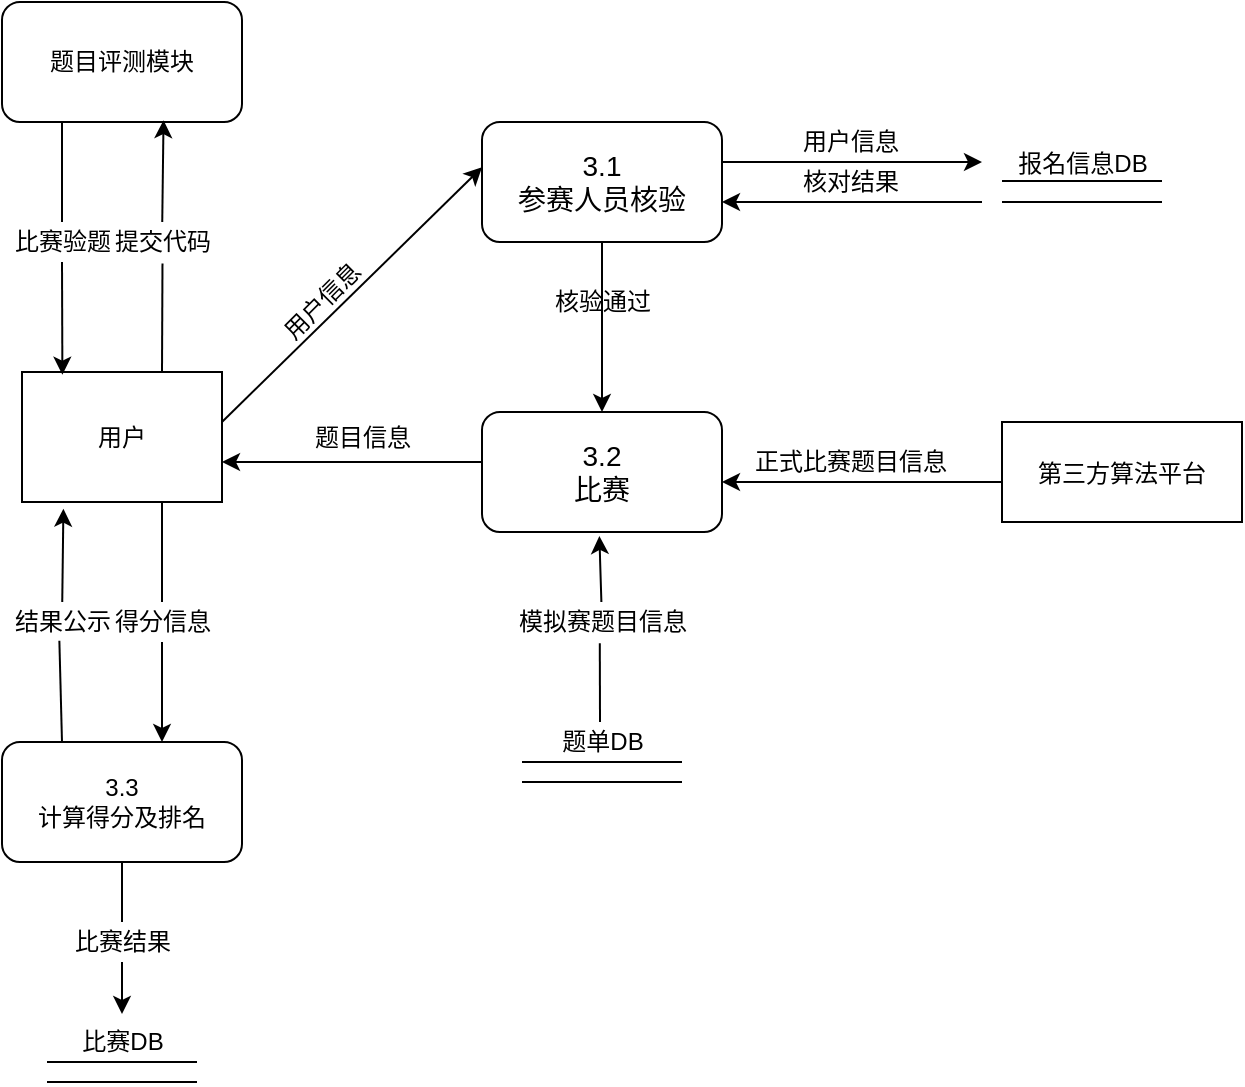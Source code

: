<mxfile version="17.1.4" type="github">
  <diagram id="MtAmN1gWN1stzAJyf5pG" name="第 1 页">
    <mxGraphModel dx="1117" dy="611" grid="1" gridSize="10" guides="1" tooltips="1" connect="0" arrows="1" fold="1" page="1" pageScale="1" pageWidth="827" pageHeight="1169" math="0" shadow="0">
      <root>
        <mxCell id="0" />
        <mxCell id="1" parent="0" />
        <mxCell id="pAkXUdGF3VK3-g7UU75k-1" value="用户" style="rounded=0;whiteSpace=wrap;html=1;" parent="1" vertex="1">
          <mxGeometry x="30" y="325" width="100" height="65" as="geometry" />
        </mxCell>
        <mxCell id="sEVKIMjzkpmvg2Q95Bz1-1" value="" style="endArrow=classic;html=1;rounded=0;entryX=0;entryY=0.378;entryDx=0;entryDy=0;entryPerimeter=0;" parent="1" target="sEVKIMjzkpmvg2Q95Bz1-2" edge="1">
          <mxGeometry width="50" height="50" relative="1" as="geometry">
            <mxPoint x="130" y="350" as="sourcePoint" />
            <mxPoint x="250" y="230" as="targetPoint" />
          </mxGeometry>
        </mxCell>
        <mxCell id="sEVKIMjzkpmvg2Q95Bz1-3" value="用户信息" style="text;html=1;resizable=0;autosize=1;align=center;verticalAlign=middle;points=[];fillColor=none;strokeColor=none;rounded=0;rotation=-45;" parent="1" vertex="1">
          <mxGeometry x="150" y="280" width="60" height="20" as="geometry" />
        </mxCell>
        <mxCell id="sEVKIMjzkpmvg2Q95Bz1-8" value="" style="endArrow=classic;html=1;rounded=0;fontSize=14;" parent="1" edge="1">
          <mxGeometry width="50" height="50" relative="1" as="geometry">
            <mxPoint x="260" y="370" as="sourcePoint" />
            <mxPoint x="130" y="370" as="targetPoint" />
          </mxGeometry>
        </mxCell>
        <mxCell id="sEVKIMjzkpmvg2Q95Bz1-9" value="3.2&lt;br&gt;比赛" style="rounded=1;whiteSpace=wrap;html=1;fontSize=14;" parent="1" vertex="1">
          <mxGeometry x="260" y="345" width="120" height="60" as="geometry" />
        </mxCell>
        <mxCell id="sEVKIMjzkpmvg2Q95Bz1-12" value="" style="endArrow=classic;html=1;rounded=0;fontSize=14;" parent="1" edge="1">
          <mxGeometry width="50" height="50" relative="1" as="geometry">
            <mxPoint x="520" y="380" as="sourcePoint" />
            <mxPoint x="380" y="380" as="targetPoint" />
          </mxGeometry>
        </mxCell>
        <mxCell id="sEVKIMjzkpmvg2Q95Bz1-13" value="&lt;font style=&quot;font-size: 12px&quot;&gt;第三方算法平台&lt;/font&gt;" style="rounded=0;whiteSpace=wrap;html=1;fontSize=14;" parent="1" vertex="1">
          <mxGeometry x="520" y="350" width="120" height="50" as="geometry" />
        </mxCell>
        <mxCell id="sEVKIMjzkpmvg2Q95Bz1-14" value="" style="endArrow=classic;html=1;rounded=0;fontSize=14;entryX=0.489;entryY=1.033;entryDx=0;entryDy=0;entryPerimeter=0;startArrow=none;" parent="1" source="sEVKIMjzkpmvg2Q95Bz1-23" target="sEVKIMjzkpmvg2Q95Bz1-9" edge="1">
          <mxGeometry width="50" height="50" relative="1" as="geometry">
            <mxPoint x="319" y="490" as="sourcePoint" />
            <mxPoint x="340" y="400" as="targetPoint" />
          </mxGeometry>
        </mxCell>
        <mxCell id="sEVKIMjzkpmvg2Q95Bz1-17" value="" style="endArrow=none;html=1;rounded=0;fontSize=14;" parent="1" edge="1">
          <mxGeometry width="50" height="50" relative="1" as="geometry">
            <mxPoint x="520" y="240" as="sourcePoint" />
            <mxPoint x="600" y="240" as="targetPoint" />
          </mxGeometry>
        </mxCell>
        <mxCell id="sEVKIMjzkpmvg2Q95Bz1-18" value="" style="endArrow=none;html=1;rounded=0;fontSize=14;" parent="1" edge="1">
          <mxGeometry width="50" height="50" relative="1" as="geometry">
            <mxPoint x="520" y="229.5" as="sourcePoint" />
            <mxPoint x="600" y="229.5" as="targetPoint" />
          </mxGeometry>
        </mxCell>
        <mxCell id="sEVKIMjzkpmvg2Q95Bz1-19" value="" style="endArrow=none;html=1;rounded=0;fontSize=14;" parent="1" edge="1">
          <mxGeometry width="50" height="50" relative="1" as="geometry">
            <mxPoint x="280" y="520" as="sourcePoint" />
            <mxPoint x="360" y="520" as="targetPoint" />
          </mxGeometry>
        </mxCell>
        <mxCell id="sEVKIMjzkpmvg2Q95Bz1-20" value="" style="endArrow=none;html=1;rounded=0;fontSize=14;" parent="1" edge="1">
          <mxGeometry width="50" height="50" relative="1" as="geometry">
            <mxPoint x="280" y="530" as="sourcePoint" />
            <mxPoint x="360" y="530" as="targetPoint" />
          </mxGeometry>
        </mxCell>
        <mxCell id="sEVKIMjzkpmvg2Q95Bz1-21" value="&lt;font style=&quot;font-size: 12px&quot;&gt;报名信息DB&lt;/font&gt;" style="text;html=1;resizable=0;autosize=1;align=center;verticalAlign=middle;points=[];fillColor=none;strokeColor=none;rounded=0;fontSize=14;" parent="1" vertex="1">
          <mxGeometry x="520" y="210" width="80" height="20" as="geometry" />
        </mxCell>
        <mxCell id="sEVKIMjzkpmvg2Q95Bz1-22" value="题单DB" style="text;html=1;resizable=0;autosize=1;align=center;verticalAlign=middle;points=[];fillColor=none;strokeColor=none;rounded=0;fontSize=12;" parent="1" vertex="1">
          <mxGeometry x="290" y="500" width="60" height="20" as="geometry" />
        </mxCell>
        <mxCell id="sEVKIMjzkpmvg2Q95Bz1-23" value="模拟赛题目信息" style="text;html=1;resizable=0;autosize=1;align=center;verticalAlign=middle;points=[];fillColor=none;strokeColor=none;rounded=0;fontSize=12;" parent="1" vertex="1">
          <mxGeometry x="270" y="440" width="100" height="20" as="geometry" />
        </mxCell>
        <mxCell id="sEVKIMjzkpmvg2Q95Bz1-24" value="" style="endArrow=none;html=1;rounded=0;fontSize=14;entryX=0.489;entryY=1.033;entryDx=0;entryDy=0;entryPerimeter=0;" parent="1" target="sEVKIMjzkpmvg2Q95Bz1-23" edge="1">
          <mxGeometry width="50" height="50" relative="1" as="geometry">
            <mxPoint x="319" y="500" as="sourcePoint" />
            <mxPoint x="318.68" y="401.98" as="targetPoint" />
          </mxGeometry>
        </mxCell>
        <mxCell id="sEVKIMjzkpmvg2Q95Bz1-26" value="核验通过" style="text;html=1;resizable=0;autosize=1;align=center;verticalAlign=middle;points=[];fillColor=none;strokeColor=none;rounded=0;fontSize=12;" parent="1" vertex="1">
          <mxGeometry x="290" y="280" width="60" height="20" as="geometry" />
        </mxCell>
        <mxCell id="sEVKIMjzkpmvg2Q95Bz1-2" value="3.1&lt;br style=&quot;font-size: 14px;&quot;&gt;参赛人员核验" style="rounded=1;whiteSpace=wrap;html=1;fontSize=14;" parent="1" vertex="1">
          <mxGeometry x="260" y="200" width="120" height="60" as="geometry" />
        </mxCell>
        <mxCell id="sEVKIMjzkpmvg2Q95Bz1-4" value="" style="endArrow=classic;html=1;rounded=0;fontSize=14;" parent="1" edge="1">
          <mxGeometry width="50" height="50" relative="1" as="geometry">
            <mxPoint x="380" y="220" as="sourcePoint" />
            <mxPoint x="510" y="220" as="targetPoint" />
          </mxGeometry>
        </mxCell>
        <mxCell id="sEVKIMjzkpmvg2Q95Bz1-5" value="" style="endArrow=classic;html=1;rounded=0;fontSize=14;" parent="1" edge="1">
          <mxGeometry width="50" height="50" relative="1" as="geometry">
            <mxPoint x="510" y="240" as="sourcePoint" />
            <mxPoint x="380" y="240" as="targetPoint" />
          </mxGeometry>
        </mxCell>
        <mxCell id="sEVKIMjzkpmvg2Q95Bz1-16" value="" style="endArrow=classic;html=1;rounded=0;fontSize=14;" parent="1" target="sEVKIMjzkpmvg2Q95Bz1-9" edge="1">
          <mxGeometry width="50" height="50" relative="1" as="geometry">
            <mxPoint x="320" y="260" as="sourcePoint" />
            <mxPoint x="370" y="210" as="targetPoint" />
          </mxGeometry>
        </mxCell>
        <mxCell id="sEVKIMjzkpmvg2Q95Bz1-27" value="用户信息" style="text;html=1;resizable=0;autosize=1;align=center;verticalAlign=middle;points=[];fillColor=none;strokeColor=none;rounded=0;fontSize=12;" parent="1" vertex="1">
          <mxGeometry x="414" y="200" width="60" height="20" as="geometry" />
        </mxCell>
        <mxCell id="sEVKIMjzkpmvg2Q95Bz1-28" value="核对结果" style="text;html=1;resizable=0;autosize=1;align=center;verticalAlign=middle;points=[];fillColor=none;strokeColor=none;rounded=0;fontSize=12;" parent="1" vertex="1">
          <mxGeometry x="414" y="220" width="60" height="20" as="geometry" />
        </mxCell>
        <mxCell id="sEVKIMjzkpmvg2Q95Bz1-29" value="正式比赛题目信息" style="text;html=1;resizable=0;autosize=1;align=center;verticalAlign=middle;points=[];fillColor=none;strokeColor=none;rounded=0;fontSize=12;" parent="1" vertex="1">
          <mxGeometry x="389" y="360" width="110" height="20" as="geometry" />
        </mxCell>
        <mxCell id="sEVKIMjzkpmvg2Q95Bz1-36" value="题目评测模块" style="rounded=1;whiteSpace=wrap;html=1;fontSize=12;" parent="1" vertex="1">
          <mxGeometry x="20" y="140" width="120" height="60" as="geometry" />
        </mxCell>
        <mxCell id="sEVKIMjzkpmvg2Q95Bz1-40" value="题目信息" style="text;html=1;resizable=0;autosize=1;align=center;verticalAlign=middle;points=[];fillColor=none;strokeColor=none;rounded=0;fontSize=12;" parent="1" vertex="1">
          <mxGeometry x="170" y="347.5" width="60" height="20" as="geometry" />
        </mxCell>
        <mxCell id="HWCjWkDuANTWGm1I4SdF-3" value="" style="endArrow=classic;html=1;rounded=0;entryX=0.673;entryY=0.985;entryDx=0;entryDy=0;entryPerimeter=0;startArrow=none;" edge="1" parent="1" source="HWCjWkDuANTWGm1I4SdF-4" target="sEVKIMjzkpmvg2Q95Bz1-36">
          <mxGeometry width="50" height="50" relative="1" as="geometry">
            <mxPoint x="100" y="325" as="sourcePoint" />
            <mxPoint x="150" y="275" as="targetPoint" />
          </mxGeometry>
        </mxCell>
        <mxCell id="HWCjWkDuANTWGm1I4SdF-4" value="提交代码" style="text;html=1;resizable=0;autosize=1;align=center;verticalAlign=middle;points=[];fillColor=none;strokeColor=none;rounded=0;" vertex="1" parent="1">
          <mxGeometry x="70" y="250" width="60" height="20" as="geometry" />
        </mxCell>
        <mxCell id="HWCjWkDuANTWGm1I4SdF-7" value="" style="endArrow=none;html=1;rounded=0;entryX=0.504;entryY=1.039;entryDx=0;entryDy=0;entryPerimeter=0;" edge="1" parent="1" target="HWCjWkDuANTWGm1I4SdF-4">
          <mxGeometry width="50" height="50" relative="1" as="geometry">
            <mxPoint x="100" y="325" as="sourcePoint" />
            <mxPoint x="100.76" y="199.1" as="targetPoint" />
          </mxGeometry>
        </mxCell>
        <mxCell id="HWCjWkDuANTWGm1I4SdF-8" value="" style="endArrow=classic;html=1;rounded=0;startArrow=none;entryX=0.202;entryY=0.021;entryDx=0;entryDy=0;entryPerimeter=0;" edge="1" parent="1" target="pAkXUdGF3VK3-g7UU75k-1">
          <mxGeometry width="50" height="50" relative="1" as="geometry">
            <mxPoint x="50" y="270" as="sourcePoint" />
            <mxPoint x="50" y="320" as="targetPoint" />
          </mxGeometry>
        </mxCell>
        <mxCell id="HWCjWkDuANTWGm1I4SdF-9" value="比赛验题" style="text;html=1;resizable=0;autosize=1;align=center;verticalAlign=middle;points=[];fillColor=none;strokeColor=none;rounded=0;" vertex="1" parent="1">
          <mxGeometry x="20" y="250" width="60" height="20" as="geometry" />
        </mxCell>
        <mxCell id="HWCjWkDuANTWGm1I4SdF-10" value="" style="endArrow=none;html=1;rounded=0;" edge="1" parent="1">
          <mxGeometry width="50" height="50" relative="1" as="geometry">
            <mxPoint x="50" y="200" as="sourcePoint" />
            <mxPoint x="50" y="250" as="targetPoint" />
          </mxGeometry>
        </mxCell>
        <mxCell id="HWCjWkDuANTWGm1I4SdF-11" value="" style="endArrow=classic;html=1;rounded=0;startArrow=none;" edge="1" parent="1" source="HWCjWkDuANTWGm1I4SdF-12">
          <mxGeometry width="50" height="50" relative="1" as="geometry">
            <mxPoint x="100" y="390" as="sourcePoint" />
            <mxPoint x="100" y="510" as="targetPoint" />
          </mxGeometry>
        </mxCell>
        <mxCell id="HWCjWkDuANTWGm1I4SdF-12" value="得分信息" style="text;html=1;resizable=0;autosize=1;align=center;verticalAlign=middle;points=[];fillColor=none;strokeColor=none;rounded=0;" vertex="1" parent="1">
          <mxGeometry x="70" y="440" width="60" height="20" as="geometry" />
        </mxCell>
        <mxCell id="HWCjWkDuANTWGm1I4SdF-13" value="" style="endArrow=none;html=1;rounded=0;" edge="1" parent="1" target="HWCjWkDuANTWGm1I4SdF-12">
          <mxGeometry width="50" height="50" relative="1" as="geometry">
            <mxPoint x="100" y="390" as="sourcePoint" />
            <mxPoint x="100" y="510.0" as="targetPoint" />
          </mxGeometry>
        </mxCell>
        <mxCell id="HWCjWkDuANTWGm1I4SdF-14" value="3.3&lt;br&gt;计算得分及排名" style="rounded=1;whiteSpace=wrap;html=1;" vertex="1" parent="1">
          <mxGeometry x="20" y="510" width="120" height="60" as="geometry" />
        </mxCell>
        <mxCell id="HWCjWkDuANTWGm1I4SdF-16" value="" style="endArrow=classic;html=1;rounded=0;fontSize=12;entryX=0.207;entryY=1.051;entryDx=0;entryDy=0;entryPerimeter=0;startArrow=none;" edge="1" parent="1" source="HWCjWkDuANTWGm1I4SdF-17" target="pAkXUdGF3VK3-g7UU75k-1">
          <mxGeometry width="50" height="50" relative="1" as="geometry">
            <mxPoint x="50" y="510" as="sourcePoint" />
            <mxPoint x="100" y="460" as="targetPoint" />
          </mxGeometry>
        </mxCell>
        <mxCell id="HWCjWkDuANTWGm1I4SdF-17" value="结果公示" style="text;html=1;resizable=0;autosize=1;align=center;verticalAlign=middle;points=[];fillColor=none;strokeColor=none;rounded=0;fontSize=12;" vertex="1" parent="1">
          <mxGeometry x="20" y="440" width="60" height="20" as="geometry" />
        </mxCell>
        <mxCell id="HWCjWkDuANTWGm1I4SdF-18" value="" style="endArrow=none;html=1;rounded=0;fontSize=12;entryX=0.478;entryY=0.967;entryDx=0;entryDy=0;entryPerimeter=0;" edge="1" parent="1" target="HWCjWkDuANTWGm1I4SdF-17">
          <mxGeometry width="50" height="50" relative="1" as="geometry">
            <mxPoint x="50" y="510" as="sourcePoint" />
            <mxPoint x="50.7" y="393.315" as="targetPoint" />
          </mxGeometry>
        </mxCell>
        <mxCell id="HWCjWkDuANTWGm1I4SdF-19" value="" style="endArrow=classic;html=1;rounded=0;fontSize=12;startArrow=none;entryX=0.5;entryY=-0.2;entryDx=0;entryDy=0;entryPerimeter=0;" edge="1" parent="1" source="HWCjWkDuANTWGm1I4SdF-20" target="HWCjWkDuANTWGm1I4SdF-24">
          <mxGeometry width="50" height="50" relative="1" as="geometry">
            <mxPoint x="80" y="570" as="sourcePoint" />
            <mxPoint x="80" y="640" as="targetPoint" />
          </mxGeometry>
        </mxCell>
        <mxCell id="HWCjWkDuANTWGm1I4SdF-20" value="比赛结果" style="text;html=1;resizable=0;autosize=1;align=center;verticalAlign=middle;points=[];fillColor=none;strokeColor=none;rounded=0;fontSize=12;" vertex="1" parent="1">
          <mxGeometry x="50" y="600" width="60" height="20" as="geometry" />
        </mxCell>
        <mxCell id="HWCjWkDuANTWGm1I4SdF-21" value="" style="endArrow=none;html=1;rounded=0;fontSize=12;" edge="1" parent="1" target="HWCjWkDuANTWGm1I4SdF-20">
          <mxGeometry width="50" height="50" relative="1" as="geometry">
            <mxPoint x="80" y="570" as="sourcePoint" />
            <mxPoint x="80" y="640" as="targetPoint" />
          </mxGeometry>
        </mxCell>
        <mxCell id="HWCjWkDuANTWGm1I4SdF-25" value="" style="group" vertex="1" connectable="0" parent="1">
          <mxGeometry x="42.5" y="650" width="75" height="30" as="geometry" />
        </mxCell>
        <mxCell id="HWCjWkDuANTWGm1I4SdF-22" value="" style="endArrow=none;html=1;rounded=0;fontSize=12;" edge="1" parent="HWCjWkDuANTWGm1I4SdF-25">
          <mxGeometry width="50" height="50" relative="1" as="geometry">
            <mxPoint y="20" as="sourcePoint" />
            <mxPoint x="75" y="20" as="targetPoint" />
          </mxGeometry>
        </mxCell>
        <mxCell id="HWCjWkDuANTWGm1I4SdF-23" value="" style="endArrow=none;html=1;rounded=0;fontSize=12;" edge="1" parent="HWCjWkDuANTWGm1I4SdF-25">
          <mxGeometry width="50" height="50" relative="1" as="geometry">
            <mxPoint y="30" as="sourcePoint" />
            <mxPoint x="75" y="30" as="targetPoint" />
          </mxGeometry>
        </mxCell>
        <mxCell id="HWCjWkDuANTWGm1I4SdF-24" value="比赛DB" style="text;html=1;resizable=0;autosize=1;align=center;verticalAlign=middle;points=[];fillColor=none;strokeColor=none;rounded=0;fontSize=12;" vertex="1" parent="HWCjWkDuANTWGm1I4SdF-25">
          <mxGeometry x="7.5" width="60" height="20" as="geometry" />
        </mxCell>
      </root>
    </mxGraphModel>
  </diagram>
</mxfile>
